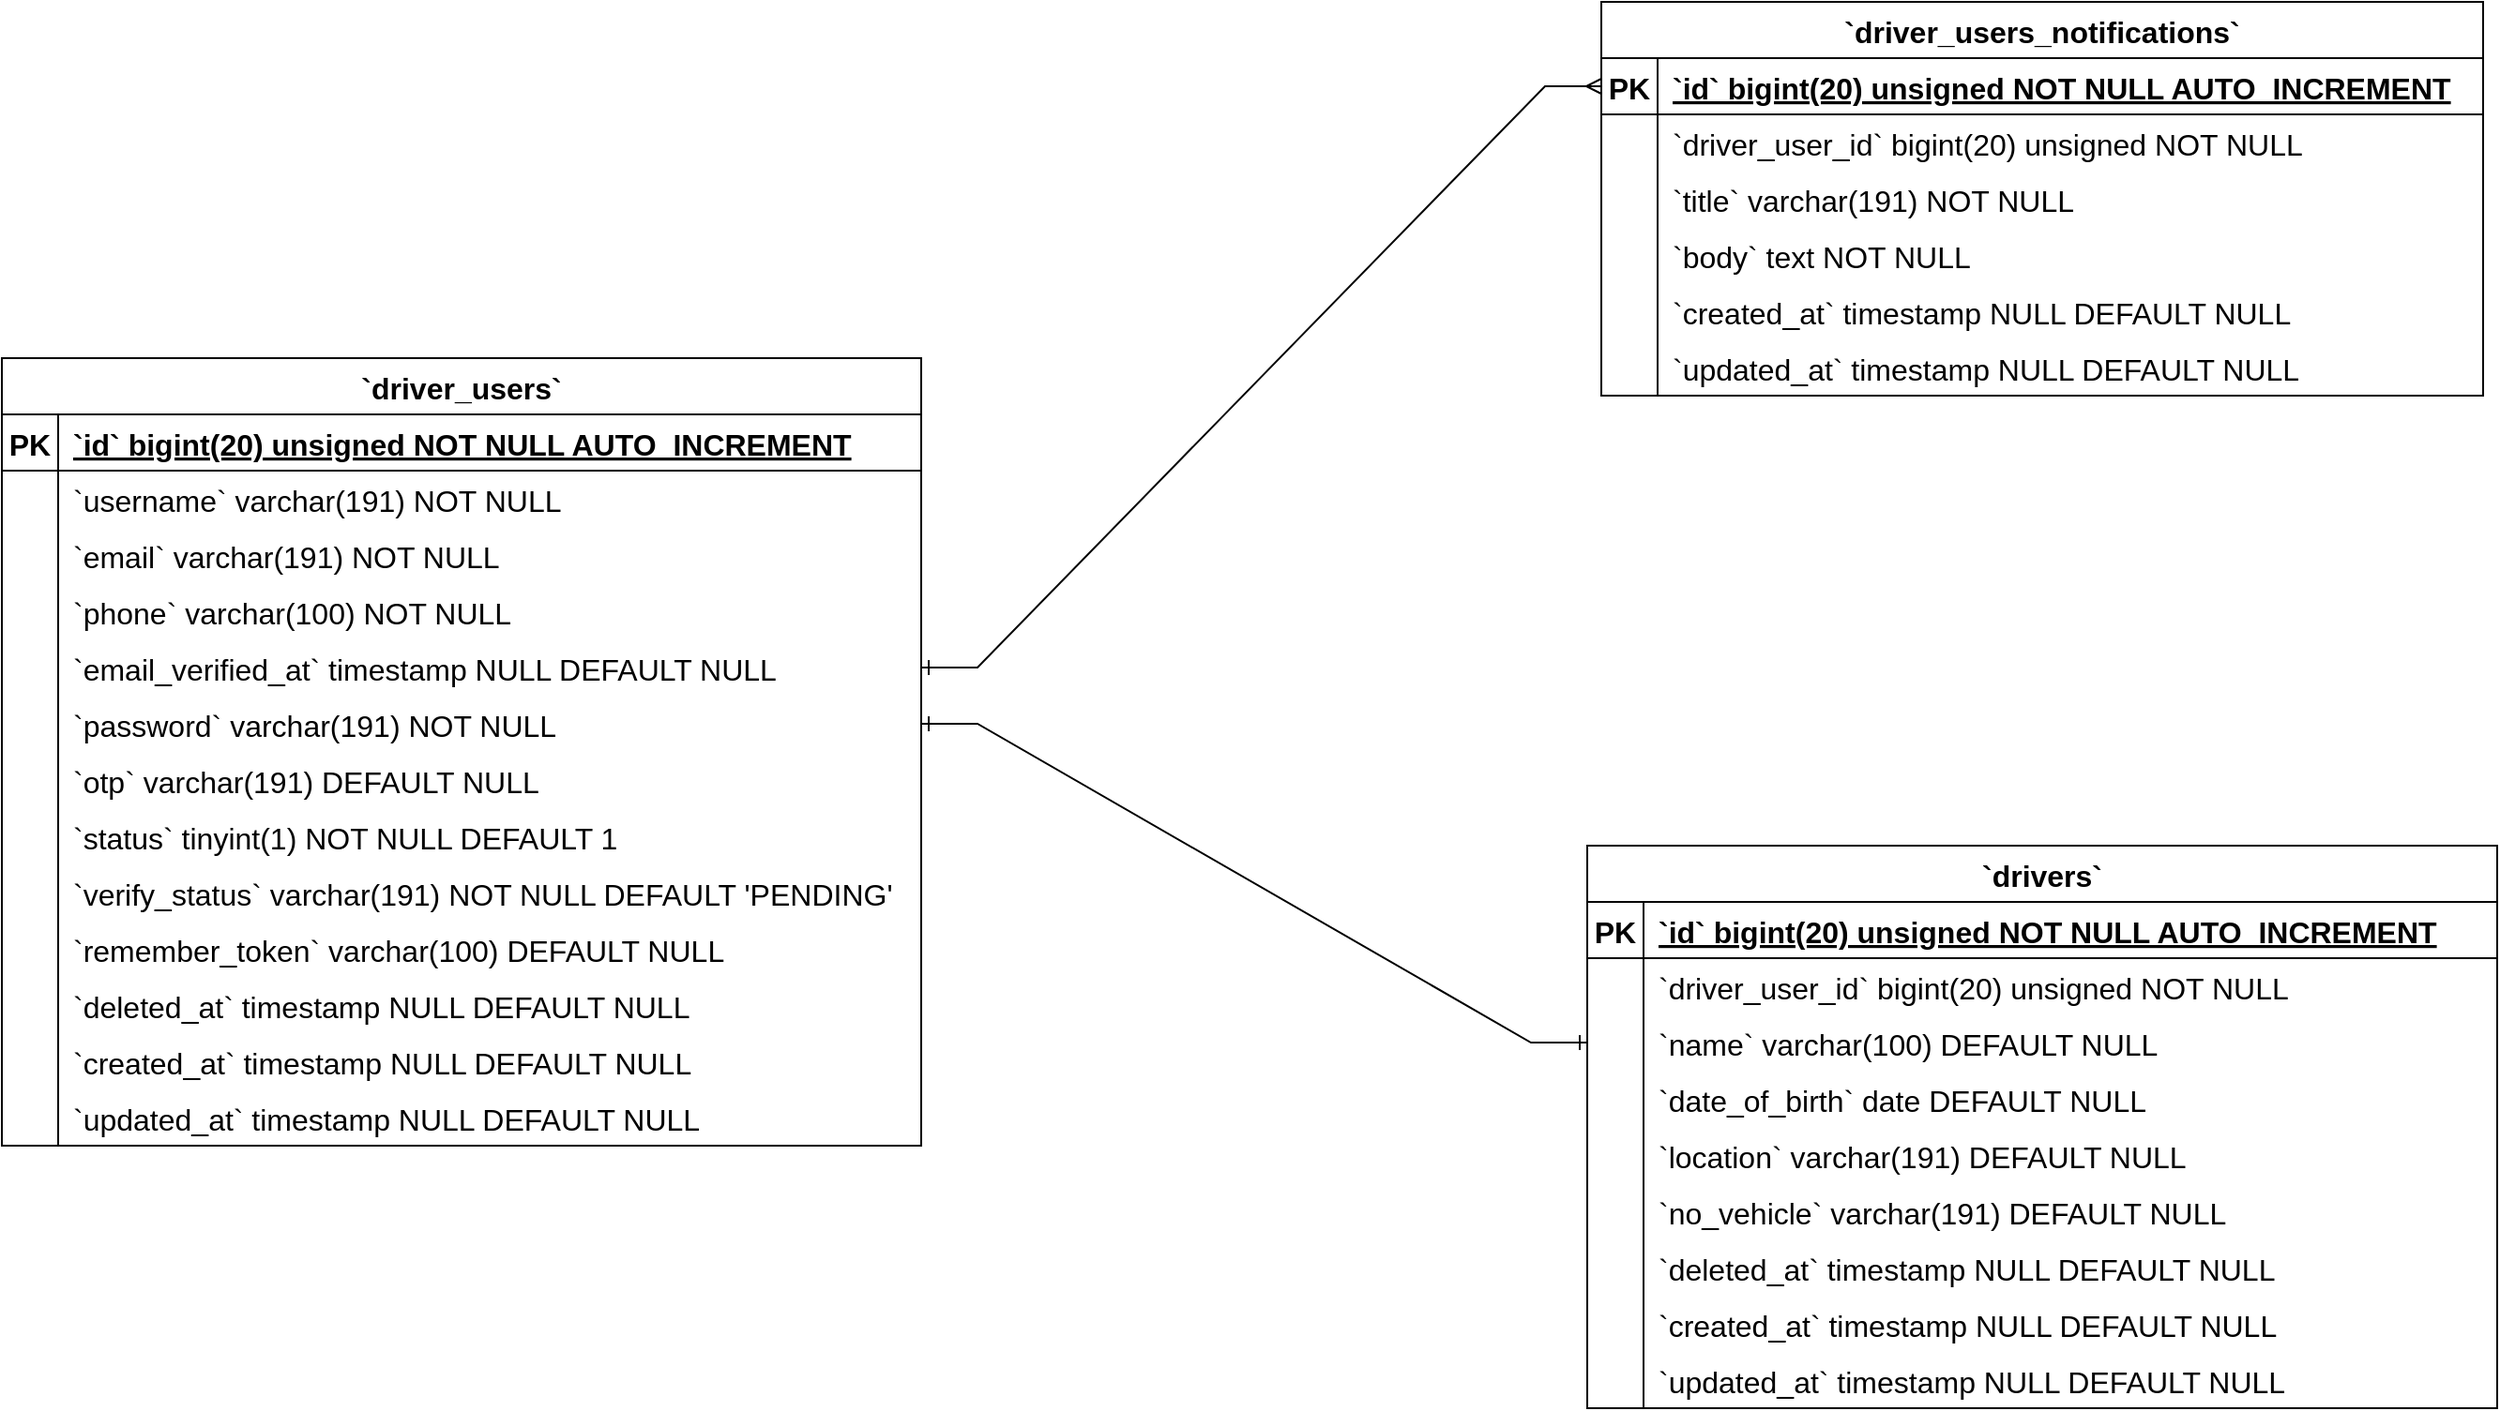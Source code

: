 <mxfile version="24.3.1" type="github">
  <diagram name="Page-1" id="mYSheAjxuDzlM1OwTrg1">
    <mxGraphModel dx="2438" dy="824" grid="1" gridSize="10" guides="1" tooltips="1" connect="1" arrows="1" fold="1" page="1" pageScale="1" pageWidth="850" pageHeight="1100" math="0" shadow="0">
      <root>
        <mxCell id="0" />
        <mxCell id="1" parent="0" />
        <mxCell id="p3_Wb0V0BwmXtn1FnA3j-1" value="`driver_users`" style="shape=table;startSize=30;container=1;collapsible=1;childLayout=tableLayout;fixedRows=1;rowLines=0;fontStyle=1;align=center;resizeLast=1;fontSize=16;" parent="1" vertex="1">
          <mxGeometry x="-420" y="480" width="490" height="420" as="geometry" />
        </mxCell>
        <mxCell id="p3_Wb0V0BwmXtn1FnA3j-2" value="" style="shape=tableRow;horizontal=0;startSize=0;swimlaneHead=0;swimlaneBody=0;fillColor=none;collapsible=0;dropTarget=0;points=[[0,0.5],[1,0.5]];portConstraint=eastwest;strokeColor=inherit;top=0;left=0;right=0;bottom=1;fontSize=16;" parent="p3_Wb0V0BwmXtn1FnA3j-1" vertex="1">
          <mxGeometry y="30" width="490" height="30" as="geometry" />
        </mxCell>
        <mxCell id="p3_Wb0V0BwmXtn1FnA3j-3" value="PK" style="shape=partialRectangle;overflow=hidden;connectable=0;fillColor=none;strokeColor=inherit;top=0;left=0;bottom=0;right=0;fontStyle=1;fontSize=16;" parent="p3_Wb0V0BwmXtn1FnA3j-2" vertex="1">
          <mxGeometry width="30" height="30" as="geometry">
            <mxRectangle width="30" height="30" as="alternateBounds" />
          </mxGeometry>
        </mxCell>
        <mxCell id="p3_Wb0V0BwmXtn1FnA3j-4" value="`id` bigint(20) unsigned NOT NULL AUTO_INCREMENT" style="shape=partialRectangle;overflow=hidden;connectable=0;fillColor=none;align=left;strokeColor=inherit;top=0;left=0;bottom=0;right=0;spacingLeft=6;fontStyle=5;fontSize=16;" parent="p3_Wb0V0BwmXtn1FnA3j-2" vertex="1">
          <mxGeometry x="30" width="460" height="30" as="geometry">
            <mxRectangle width="460" height="30" as="alternateBounds" />
          </mxGeometry>
        </mxCell>
        <mxCell id="p3_Wb0V0BwmXtn1FnA3j-5" value="" style="shape=tableRow;horizontal=0;startSize=0;swimlaneHead=0;swimlaneBody=0;fillColor=none;collapsible=0;dropTarget=0;points=[[0,0.5],[1,0.5]];portConstraint=eastwest;strokeColor=inherit;top=0;left=0;right=0;bottom=0;fontSize=16;" parent="p3_Wb0V0BwmXtn1FnA3j-1" vertex="1">
          <mxGeometry y="60" width="490" height="30" as="geometry" />
        </mxCell>
        <mxCell id="p3_Wb0V0BwmXtn1FnA3j-6" value="" style="shape=partialRectangle;overflow=hidden;connectable=0;fillColor=none;strokeColor=inherit;top=0;left=0;bottom=0;right=0;fontSize=16;" parent="p3_Wb0V0BwmXtn1FnA3j-5" vertex="1">
          <mxGeometry width="30" height="30" as="geometry">
            <mxRectangle width="30" height="30" as="alternateBounds" />
          </mxGeometry>
        </mxCell>
        <mxCell id="p3_Wb0V0BwmXtn1FnA3j-7" value="`username` varchar(191) NOT NULL" style="shape=partialRectangle;overflow=hidden;connectable=0;fillColor=none;align=left;strokeColor=inherit;top=0;left=0;bottom=0;right=0;spacingLeft=6;fontSize=16;" parent="p3_Wb0V0BwmXtn1FnA3j-5" vertex="1">
          <mxGeometry x="30" width="460" height="30" as="geometry">
            <mxRectangle width="460" height="30" as="alternateBounds" />
          </mxGeometry>
        </mxCell>
        <mxCell id="p3_Wb0V0BwmXtn1FnA3j-8" value="" style="shape=tableRow;horizontal=0;startSize=0;swimlaneHead=0;swimlaneBody=0;fillColor=none;collapsible=0;dropTarget=0;points=[[0,0.5],[1,0.5]];portConstraint=eastwest;strokeColor=inherit;top=0;left=0;right=0;bottom=0;fontSize=16;" parent="p3_Wb0V0BwmXtn1FnA3j-1" vertex="1">
          <mxGeometry y="90" width="490" height="30" as="geometry" />
        </mxCell>
        <mxCell id="p3_Wb0V0BwmXtn1FnA3j-9" value="" style="shape=partialRectangle;overflow=hidden;connectable=0;fillColor=none;strokeColor=inherit;top=0;left=0;bottom=0;right=0;fontSize=16;" parent="p3_Wb0V0BwmXtn1FnA3j-8" vertex="1">
          <mxGeometry width="30" height="30" as="geometry">
            <mxRectangle width="30" height="30" as="alternateBounds" />
          </mxGeometry>
        </mxCell>
        <mxCell id="p3_Wb0V0BwmXtn1FnA3j-10" value="`email` varchar(191) NOT NULL" style="shape=partialRectangle;overflow=hidden;connectable=0;fillColor=none;align=left;strokeColor=inherit;top=0;left=0;bottom=0;right=0;spacingLeft=6;fontSize=16;" parent="p3_Wb0V0BwmXtn1FnA3j-8" vertex="1">
          <mxGeometry x="30" width="460" height="30" as="geometry">
            <mxRectangle width="460" height="30" as="alternateBounds" />
          </mxGeometry>
        </mxCell>
        <mxCell id="p3_Wb0V0BwmXtn1FnA3j-11" value="" style="shape=tableRow;horizontal=0;startSize=0;swimlaneHead=0;swimlaneBody=0;fillColor=none;collapsible=0;dropTarget=0;points=[[0,0.5],[1,0.5]];portConstraint=eastwest;strokeColor=inherit;top=0;left=0;right=0;bottom=0;fontSize=16;" parent="p3_Wb0V0BwmXtn1FnA3j-1" vertex="1">
          <mxGeometry y="120" width="490" height="30" as="geometry" />
        </mxCell>
        <mxCell id="p3_Wb0V0BwmXtn1FnA3j-12" value="" style="shape=partialRectangle;overflow=hidden;connectable=0;fillColor=none;strokeColor=inherit;top=0;left=0;bottom=0;right=0;fontSize=16;" parent="p3_Wb0V0BwmXtn1FnA3j-11" vertex="1">
          <mxGeometry width="30" height="30" as="geometry">
            <mxRectangle width="30" height="30" as="alternateBounds" />
          </mxGeometry>
        </mxCell>
        <mxCell id="p3_Wb0V0BwmXtn1FnA3j-13" value="`phone` varchar(100) NOT NULL" style="shape=partialRectangle;overflow=hidden;connectable=0;fillColor=none;align=left;strokeColor=inherit;top=0;left=0;bottom=0;right=0;spacingLeft=6;fontSize=16;" parent="p3_Wb0V0BwmXtn1FnA3j-11" vertex="1">
          <mxGeometry x="30" width="460" height="30" as="geometry">
            <mxRectangle width="460" height="30" as="alternateBounds" />
          </mxGeometry>
        </mxCell>
        <mxCell id="p3_Wb0V0BwmXtn1FnA3j-14" value="" style="shape=tableRow;horizontal=0;startSize=0;swimlaneHead=0;swimlaneBody=0;fillColor=none;collapsible=0;dropTarget=0;points=[[0,0.5],[1,0.5]];portConstraint=eastwest;strokeColor=inherit;top=0;left=0;right=0;bottom=0;fontSize=16;" parent="p3_Wb0V0BwmXtn1FnA3j-1" vertex="1">
          <mxGeometry y="150" width="490" height="30" as="geometry" />
        </mxCell>
        <mxCell id="p3_Wb0V0BwmXtn1FnA3j-15" value="" style="shape=partialRectangle;overflow=hidden;connectable=0;fillColor=none;strokeColor=inherit;top=0;left=0;bottom=0;right=0;fontSize=16;" parent="p3_Wb0V0BwmXtn1FnA3j-14" vertex="1">
          <mxGeometry width="30" height="30" as="geometry">
            <mxRectangle width="30" height="30" as="alternateBounds" />
          </mxGeometry>
        </mxCell>
        <mxCell id="p3_Wb0V0BwmXtn1FnA3j-16" value="`email_verified_at` timestamp NULL DEFAULT NULL" style="shape=partialRectangle;overflow=hidden;connectable=0;fillColor=none;align=left;strokeColor=inherit;top=0;left=0;bottom=0;right=0;spacingLeft=6;fontSize=16;" parent="p3_Wb0V0BwmXtn1FnA3j-14" vertex="1">
          <mxGeometry x="30" width="460" height="30" as="geometry">
            <mxRectangle width="460" height="30" as="alternateBounds" />
          </mxGeometry>
        </mxCell>
        <mxCell id="p3_Wb0V0BwmXtn1FnA3j-17" value="" style="shape=tableRow;horizontal=0;startSize=0;swimlaneHead=0;swimlaneBody=0;fillColor=none;collapsible=0;dropTarget=0;points=[[0,0.5],[1,0.5]];portConstraint=eastwest;strokeColor=inherit;top=0;left=0;right=0;bottom=0;fontSize=16;" parent="p3_Wb0V0BwmXtn1FnA3j-1" vertex="1">
          <mxGeometry y="180" width="490" height="30" as="geometry" />
        </mxCell>
        <mxCell id="p3_Wb0V0BwmXtn1FnA3j-18" value="" style="shape=partialRectangle;overflow=hidden;connectable=0;fillColor=none;strokeColor=inherit;top=0;left=0;bottom=0;right=0;fontSize=16;" parent="p3_Wb0V0BwmXtn1FnA3j-17" vertex="1">
          <mxGeometry width="30" height="30" as="geometry">
            <mxRectangle width="30" height="30" as="alternateBounds" />
          </mxGeometry>
        </mxCell>
        <mxCell id="p3_Wb0V0BwmXtn1FnA3j-19" value="`password` varchar(191) NOT NULL" style="shape=partialRectangle;overflow=hidden;connectable=0;fillColor=none;align=left;strokeColor=inherit;top=0;left=0;bottom=0;right=0;spacingLeft=6;fontSize=16;" parent="p3_Wb0V0BwmXtn1FnA3j-17" vertex="1">
          <mxGeometry x="30" width="460" height="30" as="geometry">
            <mxRectangle width="460" height="30" as="alternateBounds" />
          </mxGeometry>
        </mxCell>
        <mxCell id="p3_Wb0V0BwmXtn1FnA3j-20" value="" style="shape=tableRow;horizontal=0;startSize=0;swimlaneHead=0;swimlaneBody=0;fillColor=none;collapsible=0;dropTarget=0;points=[[0,0.5],[1,0.5]];portConstraint=eastwest;strokeColor=inherit;top=0;left=0;right=0;bottom=0;fontSize=16;" parent="p3_Wb0V0BwmXtn1FnA3j-1" vertex="1">
          <mxGeometry y="210" width="490" height="30" as="geometry" />
        </mxCell>
        <mxCell id="p3_Wb0V0BwmXtn1FnA3j-21" value="" style="shape=partialRectangle;overflow=hidden;connectable=0;fillColor=none;strokeColor=inherit;top=0;left=0;bottom=0;right=0;fontSize=16;" parent="p3_Wb0V0BwmXtn1FnA3j-20" vertex="1">
          <mxGeometry width="30" height="30" as="geometry">
            <mxRectangle width="30" height="30" as="alternateBounds" />
          </mxGeometry>
        </mxCell>
        <mxCell id="p3_Wb0V0BwmXtn1FnA3j-22" value="`otp` varchar(191) DEFAULT NULL" style="shape=partialRectangle;overflow=hidden;connectable=0;fillColor=none;align=left;strokeColor=inherit;top=0;left=0;bottom=0;right=0;spacingLeft=6;fontSize=16;" parent="p3_Wb0V0BwmXtn1FnA3j-20" vertex="1">
          <mxGeometry x="30" width="460" height="30" as="geometry">
            <mxRectangle width="460" height="30" as="alternateBounds" />
          </mxGeometry>
        </mxCell>
        <mxCell id="p3_Wb0V0BwmXtn1FnA3j-23" value="" style="shape=tableRow;horizontal=0;startSize=0;swimlaneHead=0;swimlaneBody=0;fillColor=none;collapsible=0;dropTarget=0;points=[[0,0.5],[1,0.5]];portConstraint=eastwest;strokeColor=inherit;top=0;left=0;right=0;bottom=0;fontSize=16;" parent="p3_Wb0V0BwmXtn1FnA3j-1" vertex="1">
          <mxGeometry y="240" width="490" height="30" as="geometry" />
        </mxCell>
        <mxCell id="p3_Wb0V0BwmXtn1FnA3j-24" value="" style="shape=partialRectangle;overflow=hidden;connectable=0;fillColor=none;strokeColor=inherit;top=0;left=0;bottom=0;right=0;fontSize=16;" parent="p3_Wb0V0BwmXtn1FnA3j-23" vertex="1">
          <mxGeometry width="30" height="30" as="geometry">
            <mxRectangle width="30" height="30" as="alternateBounds" />
          </mxGeometry>
        </mxCell>
        <mxCell id="p3_Wb0V0BwmXtn1FnA3j-25" value="`status` tinyint(1) NOT NULL DEFAULT 1" style="shape=partialRectangle;overflow=hidden;connectable=0;fillColor=none;align=left;strokeColor=inherit;top=0;left=0;bottom=0;right=0;spacingLeft=6;fontSize=16;" parent="p3_Wb0V0BwmXtn1FnA3j-23" vertex="1">
          <mxGeometry x="30" width="460" height="30" as="geometry">
            <mxRectangle width="460" height="30" as="alternateBounds" />
          </mxGeometry>
        </mxCell>
        <mxCell id="p3_Wb0V0BwmXtn1FnA3j-26" value="" style="shape=tableRow;horizontal=0;startSize=0;swimlaneHead=0;swimlaneBody=0;fillColor=none;collapsible=0;dropTarget=0;points=[[0,0.5],[1,0.5]];portConstraint=eastwest;strokeColor=inherit;top=0;left=0;right=0;bottom=0;fontSize=16;" parent="p3_Wb0V0BwmXtn1FnA3j-1" vertex="1">
          <mxGeometry y="270" width="490" height="30" as="geometry" />
        </mxCell>
        <mxCell id="p3_Wb0V0BwmXtn1FnA3j-27" value="" style="shape=partialRectangle;overflow=hidden;connectable=0;fillColor=none;strokeColor=inherit;top=0;left=0;bottom=0;right=0;fontSize=16;" parent="p3_Wb0V0BwmXtn1FnA3j-26" vertex="1">
          <mxGeometry width="30" height="30" as="geometry">
            <mxRectangle width="30" height="30" as="alternateBounds" />
          </mxGeometry>
        </mxCell>
        <mxCell id="p3_Wb0V0BwmXtn1FnA3j-28" value="`verify_status` varchar(191) NOT NULL DEFAULT &#39;PENDING&#39;" style="shape=partialRectangle;overflow=hidden;connectable=0;fillColor=none;align=left;strokeColor=inherit;top=0;left=0;bottom=0;right=0;spacingLeft=6;fontSize=16;" parent="p3_Wb0V0BwmXtn1FnA3j-26" vertex="1">
          <mxGeometry x="30" width="460" height="30" as="geometry">
            <mxRectangle width="460" height="30" as="alternateBounds" />
          </mxGeometry>
        </mxCell>
        <mxCell id="p3_Wb0V0BwmXtn1FnA3j-29" value="" style="shape=tableRow;horizontal=0;startSize=0;swimlaneHead=0;swimlaneBody=0;fillColor=none;collapsible=0;dropTarget=0;points=[[0,0.5],[1,0.5]];portConstraint=eastwest;strokeColor=inherit;top=0;left=0;right=0;bottom=0;fontSize=16;" parent="p3_Wb0V0BwmXtn1FnA3j-1" vertex="1">
          <mxGeometry y="300" width="490" height="30" as="geometry" />
        </mxCell>
        <mxCell id="p3_Wb0V0BwmXtn1FnA3j-30" value="" style="shape=partialRectangle;overflow=hidden;connectable=0;fillColor=none;strokeColor=inherit;top=0;left=0;bottom=0;right=0;fontSize=16;" parent="p3_Wb0V0BwmXtn1FnA3j-29" vertex="1">
          <mxGeometry width="30" height="30" as="geometry">
            <mxRectangle width="30" height="30" as="alternateBounds" />
          </mxGeometry>
        </mxCell>
        <mxCell id="p3_Wb0V0BwmXtn1FnA3j-31" value="`remember_token` varchar(100) DEFAULT NULL" style="shape=partialRectangle;overflow=hidden;connectable=0;fillColor=none;align=left;strokeColor=inherit;top=0;left=0;bottom=0;right=0;spacingLeft=6;fontSize=16;" parent="p3_Wb0V0BwmXtn1FnA3j-29" vertex="1">
          <mxGeometry x="30" width="460" height="30" as="geometry">
            <mxRectangle width="460" height="30" as="alternateBounds" />
          </mxGeometry>
        </mxCell>
        <mxCell id="p3_Wb0V0BwmXtn1FnA3j-32" value="" style="shape=tableRow;horizontal=0;startSize=0;swimlaneHead=0;swimlaneBody=0;fillColor=none;collapsible=0;dropTarget=0;points=[[0,0.5],[1,0.5]];portConstraint=eastwest;strokeColor=inherit;top=0;left=0;right=0;bottom=0;fontSize=16;" parent="p3_Wb0V0BwmXtn1FnA3j-1" vertex="1">
          <mxGeometry y="330" width="490" height="30" as="geometry" />
        </mxCell>
        <mxCell id="p3_Wb0V0BwmXtn1FnA3j-33" value="" style="shape=partialRectangle;overflow=hidden;connectable=0;fillColor=none;strokeColor=inherit;top=0;left=0;bottom=0;right=0;fontSize=16;" parent="p3_Wb0V0BwmXtn1FnA3j-32" vertex="1">
          <mxGeometry width="30" height="30" as="geometry">
            <mxRectangle width="30" height="30" as="alternateBounds" />
          </mxGeometry>
        </mxCell>
        <mxCell id="p3_Wb0V0BwmXtn1FnA3j-34" value="`deleted_at` timestamp NULL DEFAULT NULL" style="shape=partialRectangle;overflow=hidden;connectable=0;fillColor=none;align=left;strokeColor=inherit;top=0;left=0;bottom=0;right=0;spacingLeft=6;fontSize=16;" parent="p3_Wb0V0BwmXtn1FnA3j-32" vertex="1">
          <mxGeometry x="30" width="460" height="30" as="geometry">
            <mxRectangle width="460" height="30" as="alternateBounds" />
          </mxGeometry>
        </mxCell>
        <mxCell id="p3_Wb0V0BwmXtn1FnA3j-35" value="" style="shape=tableRow;horizontal=0;startSize=0;swimlaneHead=0;swimlaneBody=0;fillColor=none;collapsible=0;dropTarget=0;points=[[0,0.5],[1,0.5]];portConstraint=eastwest;strokeColor=inherit;top=0;left=0;right=0;bottom=0;fontSize=16;" parent="p3_Wb0V0BwmXtn1FnA3j-1" vertex="1">
          <mxGeometry y="360" width="490" height="30" as="geometry" />
        </mxCell>
        <mxCell id="p3_Wb0V0BwmXtn1FnA3j-36" value="" style="shape=partialRectangle;overflow=hidden;connectable=0;fillColor=none;strokeColor=inherit;top=0;left=0;bottom=0;right=0;fontSize=16;" parent="p3_Wb0V0BwmXtn1FnA3j-35" vertex="1">
          <mxGeometry width="30" height="30" as="geometry">
            <mxRectangle width="30" height="30" as="alternateBounds" />
          </mxGeometry>
        </mxCell>
        <mxCell id="p3_Wb0V0BwmXtn1FnA3j-37" value="`created_at` timestamp NULL DEFAULT NULL" style="shape=partialRectangle;overflow=hidden;connectable=0;fillColor=none;align=left;strokeColor=inherit;top=0;left=0;bottom=0;right=0;spacingLeft=6;fontSize=16;" parent="p3_Wb0V0BwmXtn1FnA3j-35" vertex="1">
          <mxGeometry x="30" width="460" height="30" as="geometry">
            <mxRectangle width="460" height="30" as="alternateBounds" />
          </mxGeometry>
        </mxCell>
        <mxCell id="p3_Wb0V0BwmXtn1FnA3j-38" value="" style="shape=tableRow;horizontal=0;startSize=0;swimlaneHead=0;swimlaneBody=0;fillColor=none;collapsible=0;dropTarget=0;points=[[0,0.5],[1,0.5]];portConstraint=eastwest;strokeColor=inherit;top=0;left=0;right=0;bottom=0;fontSize=16;" parent="p3_Wb0V0BwmXtn1FnA3j-1" vertex="1">
          <mxGeometry y="390" width="490" height="30" as="geometry" />
        </mxCell>
        <mxCell id="p3_Wb0V0BwmXtn1FnA3j-39" value="" style="shape=partialRectangle;overflow=hidden;connectable=0;fillColor=none;strokeColor=inherit;top=0;left=0;bottom=0;right=0;fontSize=16;" parent="p3_Wb0V0BwmXtn1FnA3j-38" vertex="1">
          <mxGeometry width="30" height="30" as="geometry">
            <mxRectangle width="30" height="30" as="alternateBounds" />
          </mxGeometry>
        </mxCell>
        <mxCell id="p3_Wb0V0BwmXtn1FnA3j-40" value="`updated_at` timestamp NULL DEFAULT NULL" style="shape=partialRectangle;overflow=hidden;connectable=0;fillColor=none;align=left;strokeColor=inherit;top=0;left=0;bottom=0;right=0;spacingLeft=6;fontSize=16;" parent="p3_Wb0V0BwmXtn1FnA3j-38" vertex="1">
          <mxGeometry x="30" width="460" height="30" as="geometry">
            <mxRectangle width="460" height="30" as="alternateBounds" />
          </mxGeometry>
        </mxCell>
        <mxCell id="p3_Wb0V0BwmXtn1FnA3j-50" value="`driver_users_notifications`" style="shape=table;startSize=30;container=1;collapsible=1;childLayout=tableLayout;fixedRows=1;rowLines=0;fontStyle=1;align=center;resizeLast=1;fontSize=16;" parent="1" vertex="1">
          <mxGeometry x="432.5" y="290" width="470" height="210" as="geometry" />
        </mxCell>
        <mxCell id="p3_Wb0V0BwmXtn1FnA3j-51" value="" style="shape=tableRow;horizontal=0;startSize=0;swimlaneHead=0;swimlaneBody=0;fillColor=none;collapsible=0;dropTarget=0;points=[[0,0.5],[1,0.5]];portConstraint=eastwest;strokeColor=inherit;top=0;left=0;right=0;bottom=1;fontSize=16;" parent="p3_Wb0V0BwmXtn1FnA3j-50" vertex="1">
          <mxGeometry y="30" width="470" height="30" as="geometry" />
        </mxCell>
        <mxCell id="p3_Wb0V0BwmXtn1FnA3j-52" value="PK" style="shape=partialRectangle;overflow=hidden;connectable=0;fillColor=none;strokeColor=inherit;top=0;left=0;bottom=0;right=0;fontStyle=1;fontSize=16;" parent="p3_Wb0V0BwmXtn1FnA3j-51" vertex="1">
          <mxGeometry width="30" height="30" as="geometry">
            <mxRectangle width="30" height="30" as="alternateBounds" />
          </mxGeometry>
        </mxCell>
        <mxCell id="p3_Wb0V0BwmXtn1FnA3j-53" value="`id` bigint(20) unsigned NOT NULL AUTO_INCREMENT" style="shape=partialRectangle;overflow=hidden;connectable=0;fillColor=none;align=left;strokeColor=inherit;top=0;left=0;bottom=0;right=0;spacingLeft=6;fontStyle=5;fontSize=16;" parent="p3_Wb0V0BwmXtn1FnA3j-51" vertex="1">
          <mxGeometry x="30" width="440" height="30" as="geometry">
            <mxRectangle width="440" height="30" as="alternateBounds" />
          </mxGeometry>
        </mxCell>
        <mxCell id="p3_Wb0V0BwmXtn1FnA3j-54" value="" style="shape=tableRow;horizontal=0;startSize=0;swimlaneHead=0;swimlaneBody=0;fillColor=none;collapsible=0;dropTarget=0;points=[[0,0.5],[1,0.5]];portConstraint=eastwest;strokeColor=inherit;top=0;left=0;right=0;bottom=0;fontSize=16;" parent="p3_Wb0V0BwmXtn1FnA3j-50" vertex="1">
          <mxGeometry y="60" width="470" height="30" as="geometry" />
        </mxCell>
        <mxCell id="p3_Wb0V0BwmXtn1FnA3j-55" value="" style="shape=partialRectangle;overflow=hidden;connectable=0;fillColor=none;strokeColor=inherit;top=0;left=0;bottom=0;right=0;fontSize=16;" parent="p3_Wb0V0BwmXtn1FnA3j-54" vertex="1">
          <mxGeometry width="30" height="30" as="geometry">
            <mxRectangle width="30" height="30" as="alternateBounds" />
          </mxGeometry>
        </mxCell>
        <mxCell id="p3_Wb0V0BwmXtn1FnA3j-56" value="`driver_user_id` bigint(20) unsigned NOT NULL" style="shape=partialRectangle;overflow=hidden;connectable=0;fillColor=none;align=left;strokeColor=inherit;top=0;left=0;bottom=0;right=0;spacingLeft=6;fontSize=16;" parent="p3_Wb0V0BwmXtn1FnA3j-54" vertex="1">
          <mxGeometry x="30" width="440" height="30" as="geometry">
            <mxRectangle width="440" height="30" as="alternateBounds" />
          </mxGeometry>
        </mxCell>
        <mxCell id="p3_Wb0V0BwmXtn1FnA3j-57" value="" style="shape=tableRow;horizontal=0;startSize=0;swimlaneHead=0;swimlaneBody=0;fillColor=none;collapsible=0;dropTarget=0;points=[[0,0.5],[1,0.5]];portConstraint=eastwest;strokeColor=inherit;top=0;left=0;right=0;bottom=0;fontSize=16;" parent="p3_Wb0V0BwmXtn1FnA3j-50" vertex="1">
          <mxGeometry y="90" width="470" height="30" as="geometry" />
        </mxCell>
        <mxCell id="p3_Wb0V0BwmXtn1FnA3j-58" value="" style="shape=partialRectangle;overflow=hidden;connectable=0;fillColor=none;strokeColor=inherit;top=0;left=0;bottom=0;right=0;fontSize=16;" parent="p3_Wb0V0BwmXtn1FnA3j-57" vertex="1">
          <mxGeometry width="30" height="30" as="geometry">
            <mxRectangle width="30" height="30" as="alternateBounds" />
          </mxGeometry>
        </mxCell>
        <mxCell id="p3_Wb0V0BwmXtn1FnA3j-59" value="`title` varchar(191) NOT NULL" style="shape=partialRectangle;overflow=hidden;connectable=0;fillColor=none;align=left;strokeColor=inherit;top=0;left=0;bottom=0;right=0;spacingLeft=6;fontSize=16;" parent="p3_Wb0V0BwmXtn1FnA3j-57" vertex="1">
          <mxGeometry x="30" width="440" height="30" as="geometry">
            <mxRectangle width="440" height="30" as="alternateBounds" />
          </mxGeometry>
        </mxCell>
        <mxCell id="p3_Wb0V0BwmXtn1FnA3j-60" value="" style="shape=tableRow;horizontal=0;startSize=0;swimlaneHead=0;swimlaneBody=0;fillColor=none;collapsible=0;dropTarget=0;points=[[0,0.5],[1,0.5]];portConstraint=eastwest;strokeColor=inherit;top=0;left=0;right=0;bottom=0;fontSize=16;" parent="p3_Wb0V0BwmXtn1FnA3j-50" vertex="1">
          <mxGeometry y="120" width="470" height="30" as="geometry" />
        </mxCell>
        <mxCell id="p3_Wb0V0BwmXtn1FnA3j-61" value="" style="shape=partialRectangle;overflow=hidden;connectable=0;fillColor=none;strokeColor=inherit;top=0;left=0;bottom=0;right=0;fontSize=16;" parent="p3_Wb0V0BwmXtn1FnA3j-60" vertex="1">
          <mxGeometry width="30" height="30" as="geometry">
            <mxRectangle width="30" height="30" as="alternateBounds" />
          </mxGeometry>
        </mxCell>
        <mxCell id="p3_Wb0V0BwmXtn1FnA3j-62" value="`body` text NOT NULL" style="shape=partialRectangle;overflow=hidden;connectable=0;fillColor=none;align=left;strokeColor=inherit;top=0;left=0;bottom=0;right=0;spacingLeft=6;fontSize=16;" parent="p3_Wb0V0BwmXtn1FnA3j-60" vertex="1">
          <mxGeometry x="30" width="440" height="30" as="geometry">
            <mxRectangle width="440" height="30" as="alternateBounds" />
          </mxGeometry>
        </mxCell>
        <mxCell id="p3_Wb0V0BwmXtn1FnA3j-63" value="" style="shape=tableRow;horizontal=0;startSize=0;swimlaneHead=0;swimlaneBody=0;fillColor=none;collapsible=0;dropTarget=0;points=[[0,0.5],[1,0.5]];portConstraint=eastwest;strokeColor=inherit;top=0;left=0;right=0;bottom=0;fontSize=16;" parent="p3_Wb0V0BwmXtn1FnA3j-50" vertex="1">
          <mxGeometry y="150" width="470" height="30" as="geometry" />
        </mxCell>
        <mxCell id="p3_Wb0V0BwmXtn1FnA3j-64" value="" style="shape=partialRectangle;overflow=hidden;connectable=0;fillColor=none;strokeColor=inherit;top=0;left=0;bottom=0;right=0;fontSize=16;" parent="p3_Wb0V0BwmXtn1FnA3j-63" vertex="1">
          <mxGeometry width="30" height="30" as="geometry">
            <mxRectangle width="30" height="30" as="alternateBounds" />
          </mxGeometry>
        </mxCell>
        <mxCell id="p3_Wb0V0BwmXtn1FnA3j-65" value="`created_at` timestamp NULL DEFAULT NULL" style="shape=partialRectangle;overflow=hidden;connectable=0;fillColor=none;align=left;strokeColor=inherit;top=0;left=0;bottom=0;right=0;spacingLeft=6;fontSize=16;" parent="p3_Wb0V0BwmXtn1FnA3j-63" vertex="1">
          <mxGeometry x="30" width="440" height="30" as="geometry">
            <mxRectangle width="440" height="30" as="alternateBounds" />
          </mxGeometry>
        </mxCell>
        <mxCell id="p3_Wb0V0BwmXtn1FnA3j-66" value="" style="shape=tableRow;horizontal=0;startSize=0;swimlaneHead=0;swimlaneBody=0;fillColor=none;collapsible=0;dropTarget=0;points=[[0,0.5],[1,0.5]];portConstraint=eastwest;strokeColor=inherit;top=0;left=0;right=0;bottom=0;fontSize=16;" parent="p3_Wb0V0BwmXtn1FnA3j-50" vertex="1">
          <mxGeometry y="180" width="470" height="30" as="geometry" />
        </mxCell>
        <mxCell id="p3_Wb0V0BwmXtn1FnA3j-67" value="" style="shape=partialRectangle;overflow=hidden;connectable=0;fillColor=none;strokeColor=inherit;top=0;left=0;bottom=0;right=0;fontSize=16;" parent="p3_Wb0V0BwmXtn1FnA3j-66" vertex="1">
          <mxGeometry width="30" height="30" as="geometry">
            <mxRectangle width="30" height="30" as="alternateBounds" />
          </mxGeometry>
        </mxCell>
        <mxCell id="p3_Wb0V0BwmXtn1FnA3j-68" value="`updated_at` timestamp NULL DEFAULT NULL" style="shape=partialRectangle;overflow=hidden;connectable=0;fillColor=none;align=left;strokeColor=inherit;top=0;left=0;bottom=0;right=0;spacingLeft=6;fontSize=16;" parent="p3_Wb0V0BwmXtn1FnA3j-66" vertex="1">
          <mxGeometry x="30" width="440" height="30" as="geometry">
            <mxRectangle width="440" height="30" as="alternateBounds" />
          </mxGeometry>
        </mxCell>
        <mxCell id="p3_Wb0V0BwmXtn1FnA3j-69" value="`drivers`" style="shape=table;startSize=30;container=1;collapsible=1;childLayout=tableLayout;fixedRows=1;rowLines=0;fontStyle=1;align=center;resizeLast=1;fontSize=16;" parent="1" vertex="1">
          <mxGeometry x="425" y="740" width="485" height="300" as="geometry" />
        </mxCell>
        <mxCell id="p3_Wb0V0BwmXtn1FnA3j-70" value="" style="shape=tableRow;horizontal=0;startSize=0;swimlaneHead=0;swimlaneBody=0;fillColor=none;collapsible=0;dropTarget=0;points=[[0,0.5],[1,0.5]];portConstraint=eastwest;strokeColor=inherit;top=0;left=0;right=0;bottom=1;fontSize=16;" parent="p3_Wb0V0BwmXtn1FnA3j-69" vertex="1">
          <mxGeometry y="30" width="485" height="30" as="geometry" />
        </mxCell>
        <mxCell id="p3_Wb0V0BwmXtn1FnA3j-71" value="PK" style="shape=partialRectangle;overflow=hidden;connectable=0;fillColor=none;strokeColor=inherit;top=0;left=0;bottom=0;right=0;fontStyle=1;fontSize=16;" parent="p3_Wb0V0BwmXtn1FnA3j-70" vertex="1">
          <mxGeometry width="30" height="30" as="geometry">
            <mxRectangle width="30" height="30" as="alternateBounds" />
          </mxGeometry>
        </mxCell>
        <mxCell id="p3_Wb0V0BwmXtn1FnA3j-72" value="`id` bigint(20) unsigned NOT NULL AUTO_INCREMENT" style="shape=partialRectangle;overflow=hidden;connectable=0;fillColor=none;align=left;strokeColor=inherit;top=0;left=0;bottom=0;right=0;spacingLeft=6;fontStyle=5;fontSize=16;" parent="p3_Wb0V0BwmXtn1FnA3j-70" vertex="1">
          <mxGeometry x="30" width="455" height="30" as="geometry">
            <mxRectangle width="455" height="30" as="alternateBounds" />
          </mxGeometry>
        </mxCell>
        <mxCell id="p3_Wb0V0BwmXtn1FnA3j-73" value="" style="shape=tableRow;horizontal=0;startSize=0;swimlaneHead=0;swimlaneBody=0;fillColor=none;collapsible=0;dropTarget=0;points=[[0,0.5],[1,0.5]];portConstraint=eastwest;strokeColor=inherit;top=0;left=0;right=0;bottom=0;fontSize=16;" parent="p3_Wb0V0BwmXtn1FnA3j-69" vertex="1">
          <mxGeometry y="60" width="485" height="30" as="geometry" />
        </mxCell>
        <mxCell id="p3_Wb0V0BwmXtn1FnA3j-74" value="" style="shape=partialRectangle;overflow=hidden;connectable=0;fillColor=none;strokeColor=inherit;top=0;left=0;bottom=0;right=0;fontSize=16;" parent="p3_Wb0V0BwmXtn1FnA3j-73" vertex="1">
          <mxGeometry width="30" height="30" as="geometry">
            <mxRectangle width="30" height="30" as="alternateBounds" />
          </mxGeometry>
        </mxCell>
        <mxCell id="p3_Wb0V0BwmXtn1FnA3j-75" value="`driver_user_id` bigint(20) unsigned NOT NULL" style="shape=partialRectangle;overflow=hidden;connectable=0;fillColor=none;align=left;strokeColor=inherit;top=0;left=0;bottom=0;right=0;spacingLeft=6;fontSize=16;" parent="p3_Wb0V0BwmXtn1FnA3j-73" vertex="1">
          <mxGeometry x="30" width="455" height="30" as="geometry">
            <mxRectangle width="455" height="30" as="alternateBounds" />
          </mxGeometry>
        </mxCell>
        <mxCell id="p3_Wb0V0BwmXtn1FnA3j-76" value="" style="shape=tableRow;horizontal=0;startSize=0;swimlaneHead=0;swimlaneBody=0;fillColor=none;collapsible=0;dropTarget=0;points=[[0,0.5],[1,0.5]];portConstraint=eastwest;strokeColor=inherit;top=0;left=0;right=0;bottom=0;fontSize=16;" parent="p3_Wb0V0BwmXtn1FnA3j-69" vertex="1">
          <mxGeometry y="90" width="485" height="30" as="geometry" />
        </mxCell>
        <mxCell id="p3_Wb0V0BwmXtn1FnA3j-77" value="" style="shape=partialRectangle;overflow=hidden;connectable=0;fillColor=none;strokeColor=inherit;top=0;left=0;bottom=0;right=0;fontSize=16;" parent="p3_Wb0V0BwmXtn1FnA3j-76" vertex="1">
          <mxGeometry width="30" height="30" as="geometry">
            <mxRectangle width="30" height="30" as="alternateBounds" />
          </mxGeometry>
        </mxCell>
        <mxCell id="p3_Wb0V0BwmXtn1FnA3j-78" value="`name` varchar(100) DEFAULT NULL" style="shape=partialRectangle;overflow=hidden;connectable=0;fillColor=none;align=left;strokeColor=inherit;top=0;left=0;bottom=0;right=0;spacingLeft=6;fontSize=16;" parent="p3_Wb0V0BwmXtn1FnA3j-76" vertex="1">
          <mxGeometry x="30" width="455" height="30" as="geometry">
            <mxRectangle width="455" height="30" as="alternateBounds" />
          </mxGeometry>
        </mxCell>
        <mxCell id="p3_Wb0V0BwmXtn1FnA3j-79" value="" style="shape=tableRow;horizontal=0;startSize=0;swimlaneHead=0;swimlaneBody=0;fillColor=none;collapsible=0;dropTarget=0;points=[[0,0.5],[1,0.5]];portConstraint=eastwest;strokeColor=inherit;top=0;left=0;right=0;bottom=0;fontSize=16;" parent="p3_Wb0V0BwmXtn1FnA3j-69" vertex="1">
          <mxGeometry y="120" width="485" height="30" as="geometry" />
        </mxCell>
        <mxCell id="p3_Wb0V0BwmXtn1FnA3j-80" value="" style="shape=partialRectangle;overflow=hidden;connectable=0;fillColor=none;strokeColor=inherit;top=0;left=0;bottom=0;right=0;fontSize=16;" parent="p3_Wb0V0BwmXtn1FnA3j-79" vertex="1">
          <mxGeometry width="30" height="30" as="geometry">
            <mxRectangle width="30" height="30" as="alternateBounds" />
          </mxGeometry>
        </mxCell>
        <mxCell id="p3_Wb0V0BwmXtn1FnA3j-81" value="`date_of_birth` date DEFAULT NULL" style="shape=partialRectangle;overflow=hidden;connectable=0;fillColor=none;align=left;strokeColor=inherit;top=0;left=0;bottom=0;right=0;spacingLeft=6;fontSize=16;" parent="p3_Wb0V0BwmXtn1FnA3j-79" vertex="1">
          <mxGeometry x="30" width="455" height="30" as="geometry">
            <mxRectangle width="455" height="30" as="alternateBounds" />
          </mxGeometry>
        </mxCell>
        <mxCell id="p3_Wb0V0BwmXtn1FnA3j-82" value="" style="shape=tableRow;horizontal=0;startSize=0;swimlaneHead=0;swimlaneBody=0;fillColor=none;collapsible=0;dropTarget=0;points=[[0,0.5],[1,0.5]];portConstraint=eastwest;strokeColor=inherit;top=0;left=0;right=0;bottom=0;fontSize=16;" parent="p3_Wb0V0BwmXtn1FnA3j-69" vertex="1">
          <mxGeometry y="150" width="485" height="30" as="geometry" />
        </mxCell>
        <mxCell id="p3_Wb0V0BwmXtn1FnA3j-83" value="" style="shape=partialRectangle;overflow=hidden;connectable=0;fillColor=none;strokeColor=inherit;top=0;left=0;bottom=0;right=0;fontSize=16;" parent="p3_Wb0V0BwmXtn1FnA3j-82" vertex="1">
          <mxGeometry width="30" height="30" as="geometry">
            <mxRectangle width="30" height="30" as="alternateBounds" />
          </mxGeometry>
        </mxCell>
        <mxCell id="p3_Wb0V0BwmXtn1FnA3j-84" value="`location` varchar(191) DEFAULT NULL" style="shape=partialRectangle;overflow=hidden;connectable=0;fillColor=none;align=left;strokeColor=inherit;top=0;left=0;bottom=0;right=0;spacingLeft=6;fontSize=16;" parent="p3_Wb0V0BwmXtn1FnA3j-82" vertex="1">
          <mxGeometry x="30" width="455" height="30" as="geometry">
            <mxRectangle width="455" height="30" as="alternateBounds" />
          </mxGeometry>
        </mxCell>
        <mxCell id="p3_Wb0V0BwmXtn1FnA3j-85" value="" style="shape=tableRow;horizontal=0;startSize=0;swimlaneHead=0;swimlaneBody=0;fillColor=none;collapsible=0;dropTarget=0;points=[[0,0.5],[1,0.5]];portConstraint=eastwest;strokeColor=inherit;top=0;left=0;right=0;bottom=0;fontSize=16;" parent="p3_Wb0V0BwmXtn1FnA3j-69" vertex="1">
          <mxGeometry y="180" width="485" height="30" as="geometry" />
        </mxCell>
        <mxCell id="p3_Wb0V0BwmXtn1FnA3j-86" value="" style="shape=partialRectangle;overflow=hidden;connectable=0;fillColor=none;strokeColor=inherit;top=0;left=0;bottom=0;right=0;fontSize=16;" parent="p3_Wb0V0BwmXtn1FnA3j-85" vertex="1">
          <mxGeometry width="30" height="30" as="geometry">
            <mxRectangle width="30" height="30" as="alternateBounds" />
          </mxGeometry>
        </mxCell>
        <mxCell id="p3_Wb0V0BwmXtn1FnA3j-87" value="`no_vehicle` varchar(191) DEFAULT NULL" style="shape=partialRectangle;overflow=hidden;connectable=0;fillColor=none;align=left;strokeColor=inherit;top=0;left=0;bottom=0;right=0;spacingLeft=6;fontSize=16;" parent="p3_Wb0V0BwmXtn1FnA3j-85" vertex="1">
          <mxGeometry x="30" width="455" height="30" as="geometry">
            <mxRectangle width="455" height="30" as="alternateBounds" />
          </mxGeometry>
        </mxCell>
        <mxCell id="p3_Wb0V0BwmXtn1FnA3j-88" value="" style="shape=tableRow;horizontal=0;startSize=0;swimlaneHead=0;swimlaneBody=0;fillColor=none;collapsible=0;dropTarget=0;points=[[0,0.5],[1,0.5]];portConstraint=eastwest;strokeColor=inherit;top=0;left=0;right=0;bottom=0;fontSize=16;" parent="p3_Wb0V0BwmXtn1FnA3j-69" vertex="1">
          <mxGeometry y="210" width="485" height="30" as="geometry" />
        </mxCell>
        <mxCell id="p3_Wb0V0BwmXtn1FnA3j-89" value="" style="shape=partialRectangle;overflow=hidden;connectable=0;fillColor=none;strokeColor=inherit;top=0;left=0;bottom=0;right=0;fontSize=16;" parent="p3_Wb0V0BwmXtn1FnA3j-88" vertex="1">
          <mxGeometry width="30" height="30" as="geometry">
            <mxRectangle width="30" height="30" as="alternateBounds" />
          </mxGeometry>
        </mxCell>
        <mxCell id="p3_Wb0V0BwmXtn1FnA3j-90" value="`deleted_at` timestamp NULL DEFAULT NULL" style="shape=partialRectangle;overflow=hidden;connectable=0;fillColor=none;align=left;strokeColor=inherit;top=0;left=0;bottom=0;right=0;spacingLeft=6;fontSize=16;" parent="p3_Wb0V0BwmXtn1FnA3j-88" vertex="1">
          <mxGeometry x="30" width="455" height="30" as="geometry">
            <mxRectangle width="455" height="30" as="alternateBounds" />
          </mxGeometry>
        </mxCell>
        <mxCell id="p3_Wb0V0BwmXtn1FnA3j-91" value="" style="shape=tableRow;horizontal=0;startSize=0;swimlaneHead=0;swimlaneBody=0;fillColor=none;collapsible=0;dropTarget=0;points=[[0,0.5],[1,0.5]];portConstraint=eastwest;strokeColor=inherit;top=0;left=0;right=0;bottom=0;fontSize=16;" parent="p3_Wb0V0BwmXtn1FnA3j-69" vertex="1">
          <mxGeometry y="240" width="485" height="30" as="geometry" />
        </mxCell>
        <mxCell id="p3_Wb0V0BwmXtn1FnA3j-92" value="" style="shape=partialRectangle;overflow=hidden;connectable=0;fillColor=none;strokeColor=inherit;top=0;left=0;bottom=0;right=0;fontSize=16;" parent="p3_Wb0V0BwmXtn1FnA3j-91" vertex="1">
          <mxGeometry width="30" height="30" as="geometry">
            <mxRectangle width="30" height="30" as="alternateBounds" />
          </mxGeometry>
        </mxCell>
        <mxCell id="p3_Wb0V0BwmXtn1FnA3j-93" value="`created_at` timestamp NULL DEFAULT NULL" style="shape=partialRectangle;overflow=hidden;connectable=0;fillColor=none;align=left;strokeColor=inherit;top=0;left=0;bottom=0;right=0;spacingLeft=6;fontSize=16;" parent="p3_Wb0V0BwmXtn1FnA3j-91" vertex="1">
          <mxGeometry x="30" width="455" height="30" as="geometry">
            <mxRectangle width="455" height="30" as="alternateBounds" />
          </mxGeometry>
        </mxCell>
        <mxCell id="p3_Wb0V0BwmXtn1FnA3j-94" value="" style="shape=tableRow;horizontal=0;startSize=0;swimlaneHead=0;swimlaneBody=0;fillColor=none;collapsible=0;dropTarget=0;points=[[0,0.5],[1,0.5]];portConstraint=eastwest;strokeColor=inherit;top=0;left=0;right=0;bottom=0;fontSize=16;" parent="p3_Wb0V0BwmXtn1FnA3j-69" vertex="1">
          <mxGeometry y="270" width="485" height="30" as="geometry" />
        </mxCell>
        <mxCell id="p3_Wb0V0BwmXtn1FnA3j-95" value="" style="shape=partialRectangle;overflow=hidden;connectable=0;fillColor=none;strokeColor=inherit;top=0;left=0;bottom=0;right=0;fontSize=16;" parent="p3_Wb0V0BwmXtn1FnA3j-94" vertex="1">
          <mxGeometry width="30" height="30" as="geometry">
            <mxRectangle width="30" height="30" as="alternateBounds" />
          </mxGeometry>
        </mxCell>
        <mxCell id="p3_Wb0V0BwmXtn1FnA3j-96" value="`updated_at` timestamp NULL DEFAULT NULL" style="shape=partialRectangle;overflow=hidden;connectable=0;fillColor=none;align=left;strokeColor=inherit;top=0;left=0;bottom=0;right=0;spacingLeft=6;fontSize=16;" parent="p3_Wb0V0BwmXtn1FnA3j-94" vertex="1">
          <mxGeometry x="30" width="455" height="30" as="geometry">
            <mxRectangle width="455" height="30" as="alternateBounds" />
          </mxGeometry>
        </mxCell>
        <mxCell id="p3_Wb0V0BwmXtn1FnA3j-97" value="" style="edgeStyle=entityRelationEdgeStyle;fontSize=12;html=1;endArrow=ERone;startArrow=ERone;rounded=0;exitX=1;exitY=0.5;exitDx=0;exitDy=0;entryX=0;entryY=0.5;entryDx=0;entryDy=0;startFill=0;endFill=0;" parent="1" source="p3_Wb0V0BwmXtn1FnA3j-17" target="p3_Wb0V0BwmXtn1FnA3j-76" edge="1">
          <mxGeometry width="100" height="100" relative="1" as="geometry">
            <mxPoint x="150" y="950" as="sourcePoint" />
            <mxPoint x="250" y="850" as="targetPoint" />
          </mxGeometry>
        </mxCell>
        <mxCell id="p3_Wb0V0BwmXtn1FnA3j-99" value="" style="edgeStyle=entityRelationEdgeStyle;fontSize=12;html=1;endArrow=ERmany;rounded=0;exitX=1;exitY=0.5;exitDx=0;exitDy=0;entryX=0;entryY=0.5;entryDx=0;entryDy=0;endFill=0;startArrow=ERone;startFill=0;" parent="1" source="p3_Wb0V0BwmXtn1FnA3j-14" target="p3_Wb0V0BwmXtn1FnA3j-51" edge="1">
          <mxGeometry width="100" height="100" relative="1" as="geometry">
            <mxPoint x="150" y="680" as="sourcePoint" />
            <mxPoint x="250" y="580" as="targetPoint" />
          </mxGeometry>
        </mxCell>
      </root>
    </mxGraphModel>
  </diagram>
</mxfile>
